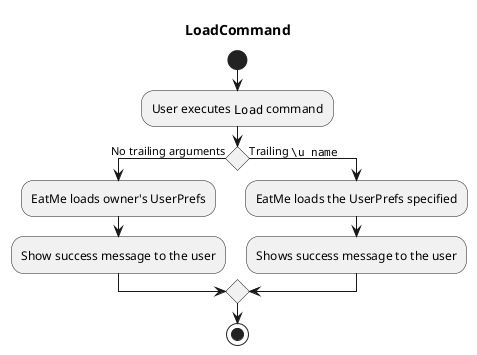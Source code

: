 @startuml
title LoadCommand

start

:User executes ""Load"" command;

if () then (No trailing arguments)
    :EatMe loads owner's UserPrefs;

    :Show success message to the user;
else (Trailing ""\u name"")
    :EatMe loads the UserPrefs specified;

    :Shows success message to the user;
endif

stop

@enduml
